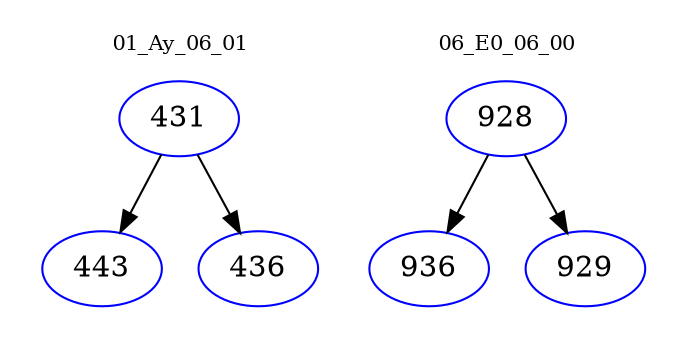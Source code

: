 digraph{
subgraph cluster_0 {
color = white
label = "01_Ay_06_01";
fontsize=10;
T0_431 [label="431", color="blue"]
T0_431 -> T0_443 [color="black"]
T0_443 [label="443", color="blue"]
T0_431 -> T0_436 [color="black"]
T0_436 [label="436", color="blue"]
}
subgraph cluster_1 {
color = white
label = "06_E0_06_00";
fontsize=10;
T1_928 [label="928", color="blue"]
T1_928 -> T1_936 [color="black"]
T1_936 [label="936", color="blue"]
T1_928 -> T1_929 [color="black"]
T1_929 [label="929", color="blue"]
}
}
